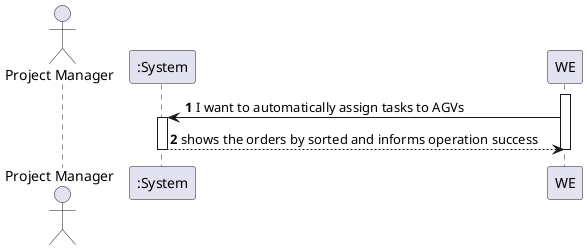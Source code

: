@startuml
actor "Project Manager" as PM
participant ":System" as System

autonumber
activate WE
WE -> System: I want to automatically assign tasks to AGVs
activate System
System --> WE: shows the orders by sorted and informs operation success
deactivate System
deactivate WE


@enduml